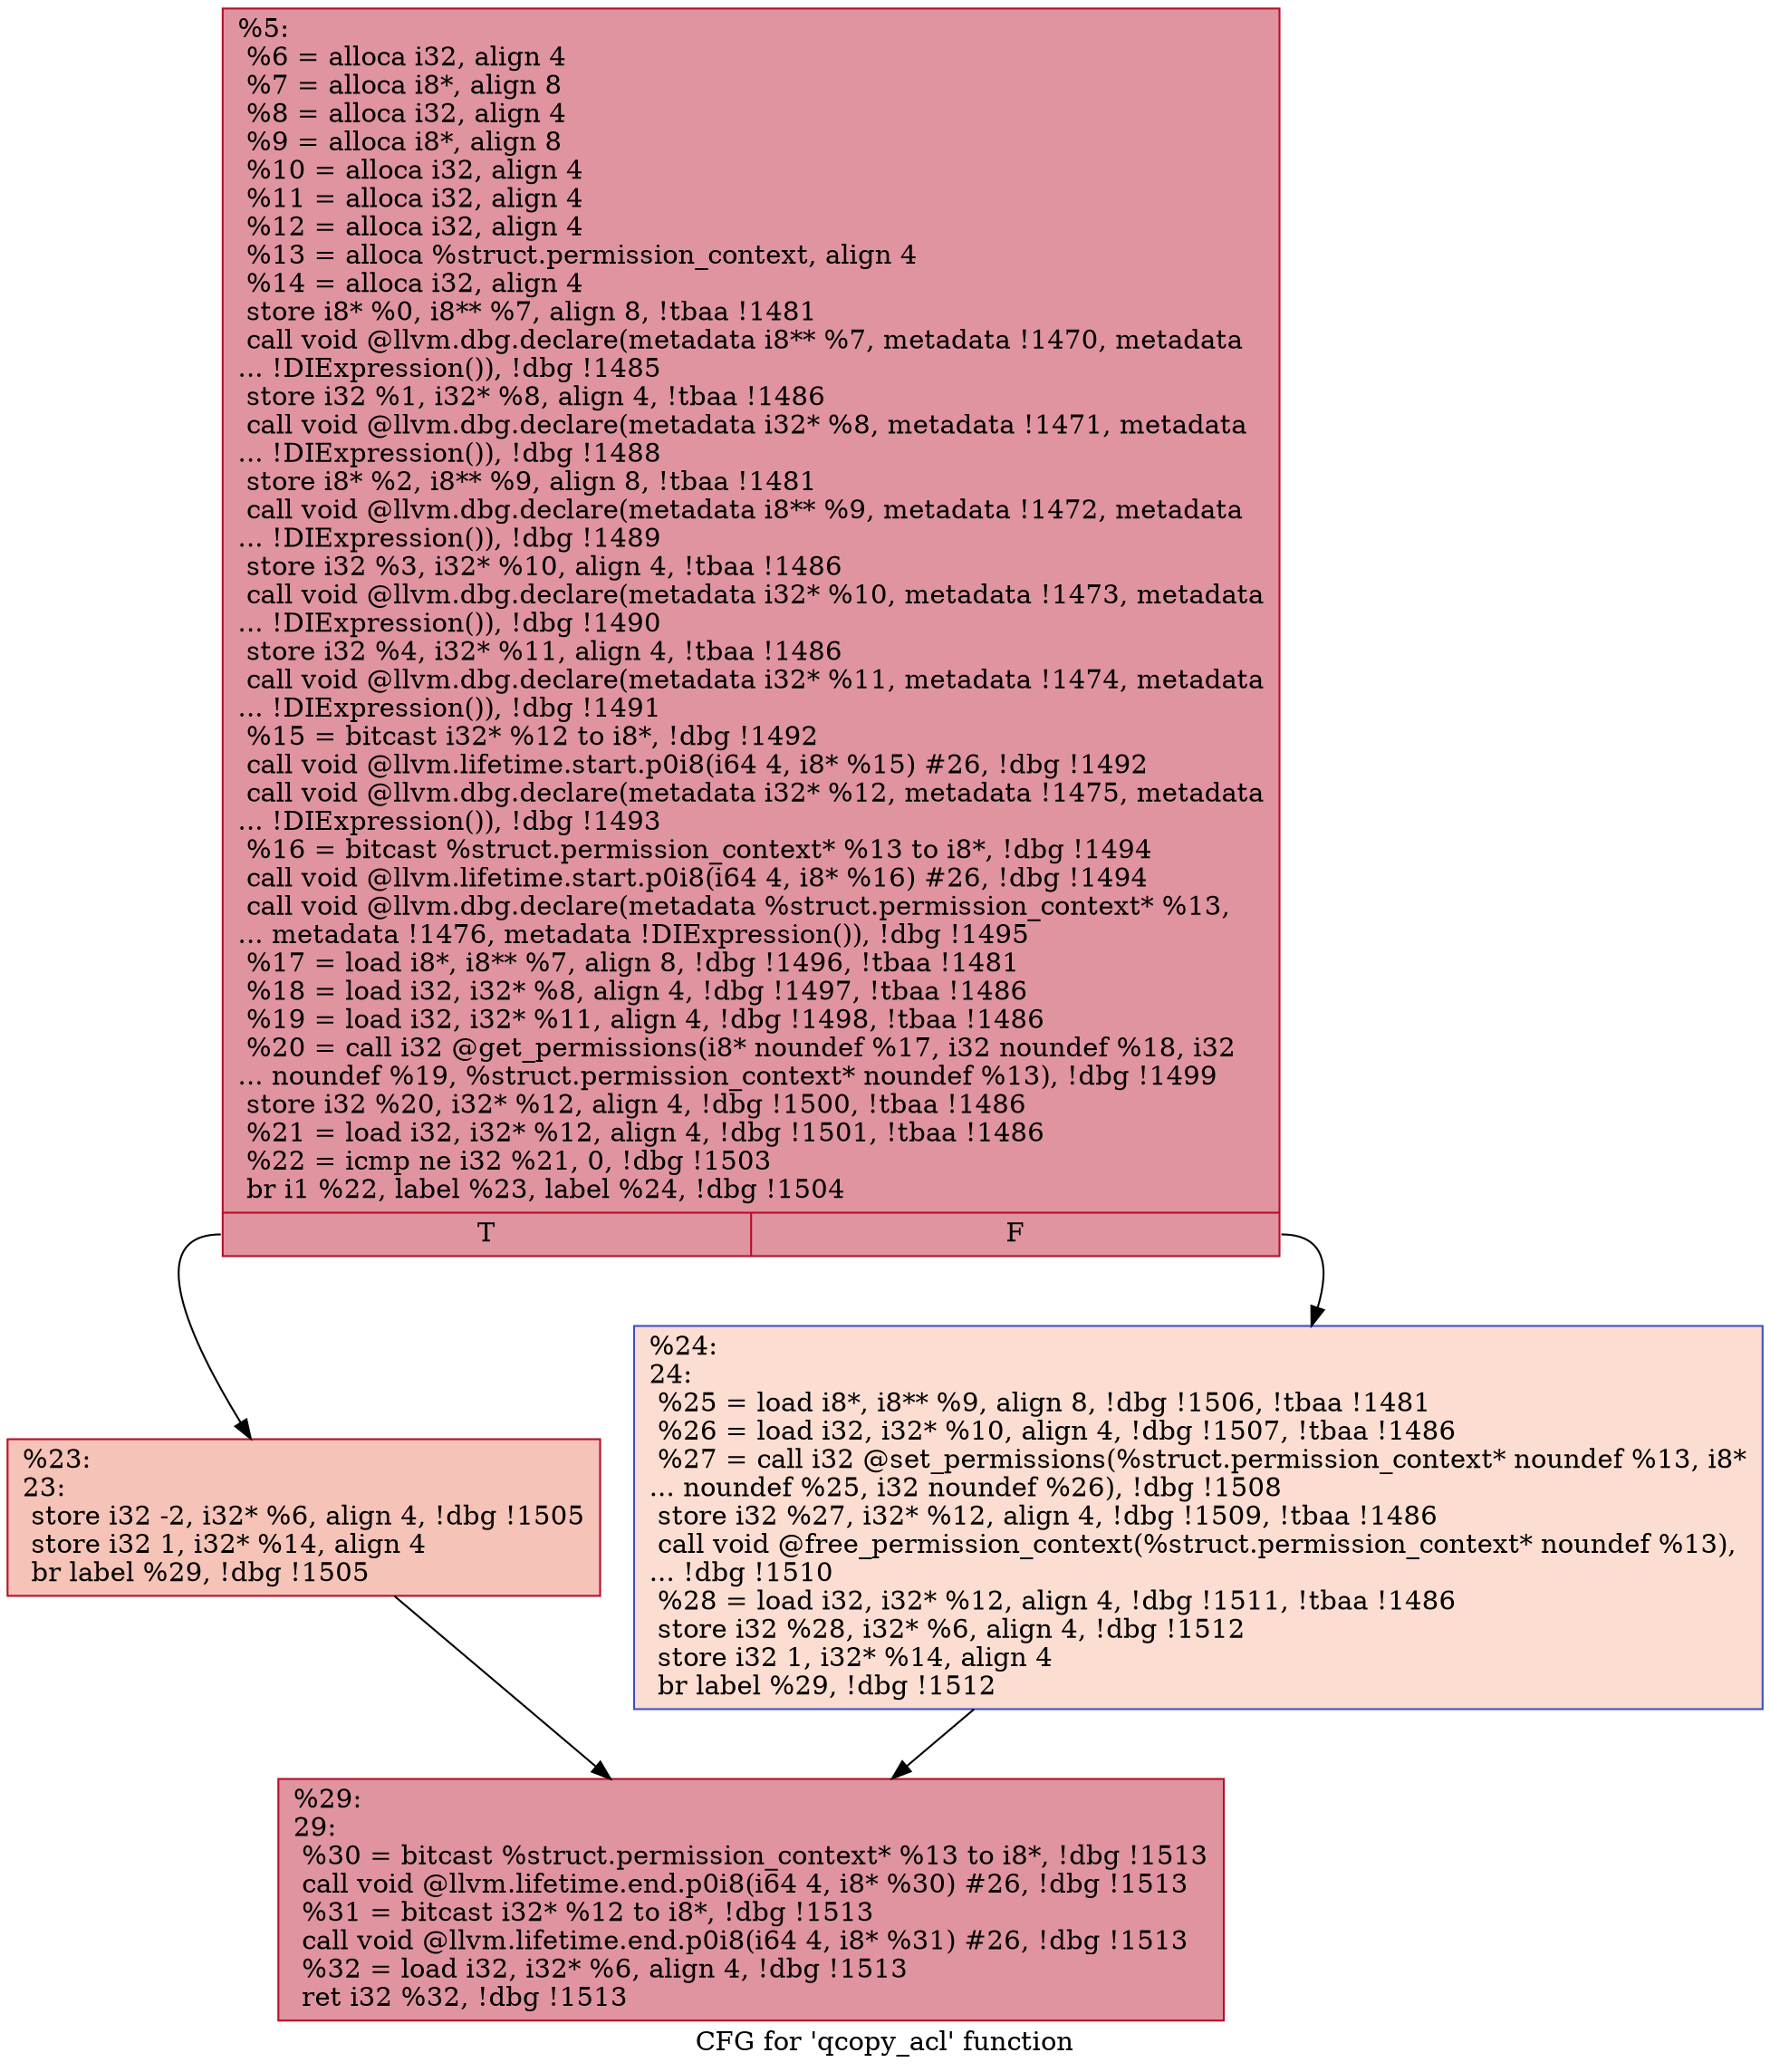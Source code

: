 digraph "CFG for 'qcopy_acl' function" {
	label="CFG for 'qcopy_acl' function";

	Node0x10852e0 [shape=record,color="#b70d28ff", style=filled, fillcolor="#b70d2870",label="{%5:\l  %6 = alloca i32, align 4\l  %7 = alloca i8*, align 8\l  %8 = alloca i32, align 4\l  %9 = alloca i8*, align 8\l  %10 = alloca i32, align 4\l  %11 = alloca i32, align 4\l  %12 = alloca i32, align 4\l  %13 = alloca %struct.permission_context, align 4\l  %14 = alloca i32, align 4\l  store i8* %0, i8** %7, align 8, !tbaa !1481\l  call void @llvm.dbg.declare(metadata i8** %7, metadata !1470, metadata\l... !DIExpression()), !dbg !1485\l  store i32 %1, i32* %8, align 4, !tbaa !1486\l  call void @llvm.dbg.declare(metadata i32* %8, metadata !1471, metadata\l... !DIExpression()), !dbg !1488\l  store i8* %2, i8** %9, align 8, !tbaa !1481\l  call void @llvm.dbg.declare(metadata i8** %9, metadata !1472, metadata\l... !DIExpression()), !dbg !1489\l  store i32 %3, i32* %10, align 4, !tbaa !1486\l  call void @llvm.dbg.declare(metadata i32* %10, metadata !1473, metadata\l... !DIExpression()), !dbg !1490\l  store i32 %4, i32* %11, align 4, !tbaa !1486\l  call void @llvm.dbg.declare(metadata i32* %11, metadata !1474, metadata\l... !DIExpression()), !dbg !1491\l  %15 = bitcast i32* %12 to i8*, !dbg !1492\l  call void @llvm.lifetime.start.p0i8(i64 4, i8* %15) #26, !dbg !1492\l  call void @llvm.dbg.declare(metadata i32* %12, metadata !1475, metadata\l... !DIExpression()), !dbg !1493\l  %16 = bitcast %struct.permission_context* %13 to i8*, !dbg !1494\l  call void @llvm.lifetime.start.p0i8(i64 4, i8* %16) #26, !dbg !1494\l  call void @llvm.dbg.declare(metadata %struct.permission_context* %13,\l... metadata !1476, metadata !DIExpression()), !dbg !1495\l  %17 = load i8*, i8** %7, align 8, !dbg !1496, !tbaa !1481\l  %18 = load i32, i32* %8, align 4, !dbg !1497, !tbaa !1486\l  %19 = load i32, i32* %11, align 4, !dbg !1498, !tbaa !1486\l  %20 = call i32 @get_permissions(i8* noundef %17, i32 noundef %18, i32\l... noundef %19, %struct.permission_context* noundef %13), !dbg !1499\l  store i32 %20, i32* %12, align 4, !dbg !1500, !tbaa !1486\l  %21 = load i32, i32* %12, align 4, !dbg !1501, !tbaa !1486\l  %22 = icmp ne i32 %21, 0, !dbg !1503\l  br i1 %22, label %23, label %24, !dbg !1504\l|{<s0>T|<s1>F}}"];
	Node0x10852e0:s0 -> Node0x1085360;
	Node0x10852e0:s1 -> Node0x10853b0;
	Node0x1085360 [shape=record,color="#b70d28ff", style=filled, fillcolor="#e8765c70",label="{%23:\l23:                                               \l  store i32 -2, i32* %6, align 4, !dbg !1505\l  store i32 1, i32* %14, align 4\l  br label %29, !dbg !1505\l}"];
	Node0x1085360 -> Node0x1085400;
	Node0x10853b0 [shape=record,color="#3d50c3ff", style=filled, fillcolor="#f7b39670",label="{%24:\l24:                                               \l  %25 = load i8*, i8** %9, align 8, !dbg !1506, !tbaa !1481\l  %26 = load i32, i32* %10, align 4, !dbg !1507, !tbaa !1486\l  %27 = call i32 @set_permissions(%struct.permission_context* noundef %13, i8*\l... noundef %25, i32 noundef %26), !dbg !1508\l  store i32 %27, i32* %12, align 4, !dbg !1509, !tbaa !1486\l  call void @free_permission_context(%struct.permission_context* noundef %13),\l... !dbg !1510\l  %28 = load i32, i32* %12, align 4, !dbg !1511, !tbaa !1486\l  store i32 %28, i32* %6, align 4, !dbg !1512\l  store i32 1, i32* %14, align 4\l  br label %29, !dbg !1512\l}"];
	Node0x10853b0 -> Node0x1085400;
	Node0x1085400 [shape=record,color="#b70d28ff", style=filled, fillcolor="#b70d2870",label="{%29:\l29:                                               \l  %30 = bitcast %struct.permission_context* %13 to i8*, !dbg !1513\l  call void @llvm.lifetime.end.p0i8(i64 4, i8* %30) #26, !dbg !1513\l  %31 = bitcast i32* %12 to i8*, !dbg !1513\l  call void @llvm.lifetime.end.p0i8(i64 4, i8* %31) #26, !dbg !1513\l  %32 = load i32, i32* %6, align 4, !dbg !1513\l  ret i32 %32, !dbg !1513\l}"];
}
